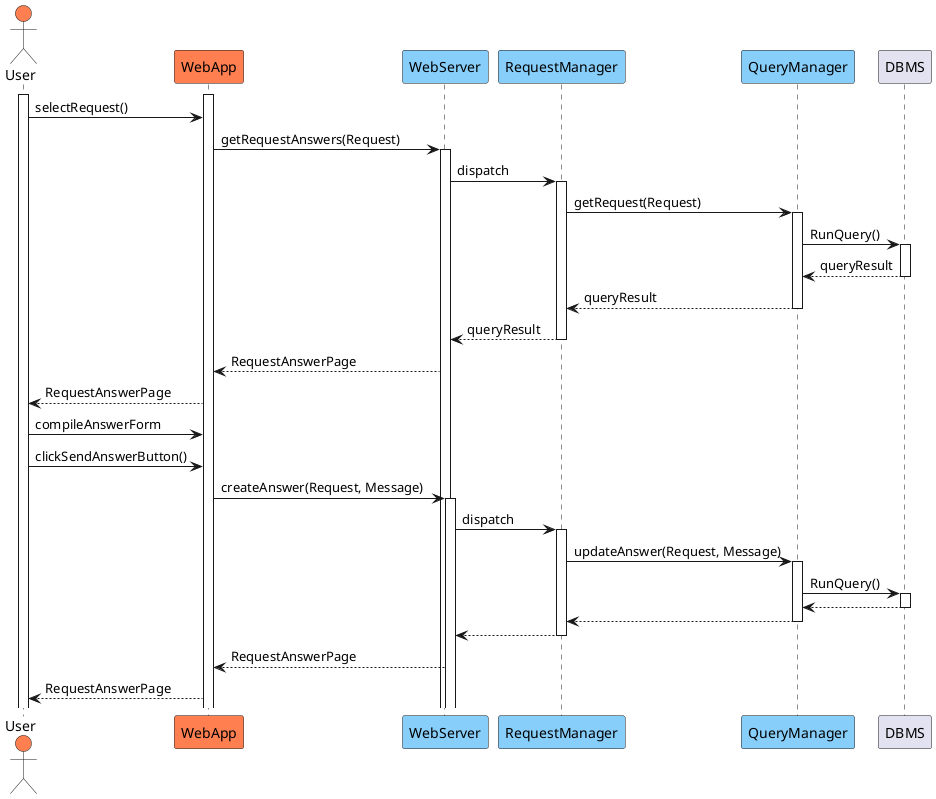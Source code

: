 @startuml
'skinparam style strictuml
'skinparam monochrome true



skinparam actorStyle awsome

actor User #Coral
participant WebApp #Coral
participant WebServer #LightSkyBlue
'participant UserManager #LightSkyBlue
'participant DataMiner #LightSkyBlue
'participant DailyPlanManager #LightSkyBlue
'participant ForumManager #LightSkyBlue
participant RequestManager #LightSkyBlue
'participant WeatherForecastManager #LightSkyBlue

participant QueryManager #LightSkyBlue
participant DBMS

'participant WeatherForecastService #ADD1B2

Activate User
Activate WebApp


User->WebApp: selectRequest()

WebApp->WebServer: getRequestAnswers(Request)
Activate WebServer

WebServer->RequestManager: dispatch
Activate RequestManager

RequestManager->QueryManager: getRequest(Request)
Activate QueryManager

QueryManager->DBMS: RunQuery()

Activate DBMS

DBMS-->QueryManager: queryResult

Deactivate DBMS
QueryManager-->RequestManager:queryResult

Deactivate QueryManager

RequestManager-->WebServer: queryResult
Deactivate RequestManager
WebServer-->WebApp: RequestAnswerPage
WebApp-->User: RequestAnswerPage

''''''''''''''''''''''''''''''''
User->WebApp: compileAnswerForm

User->WebApp: clickSendAnswerButton()

WebApp->WebServer: createAnswer(Request, Message)

Activate WebServer

WebServer->RequestManager: dispatch
Activate RequestManager

RequestManager->QueryManager: updateAnswer(Request, Message)
Activate QueryManager

QueryManager->DBMS: RunQuery()

Activate DBMS

DBMS-->QueryManager : 

Deactivate DBMS
QueryManager-->RequestManager: 

Deactivate QueryManager

RequestManager-->WebServer
Deactivate RequestManager
WebServer-->WebApp: RequestAnswerPage
WebApp-->User: RequestAnswerPage




@enduml